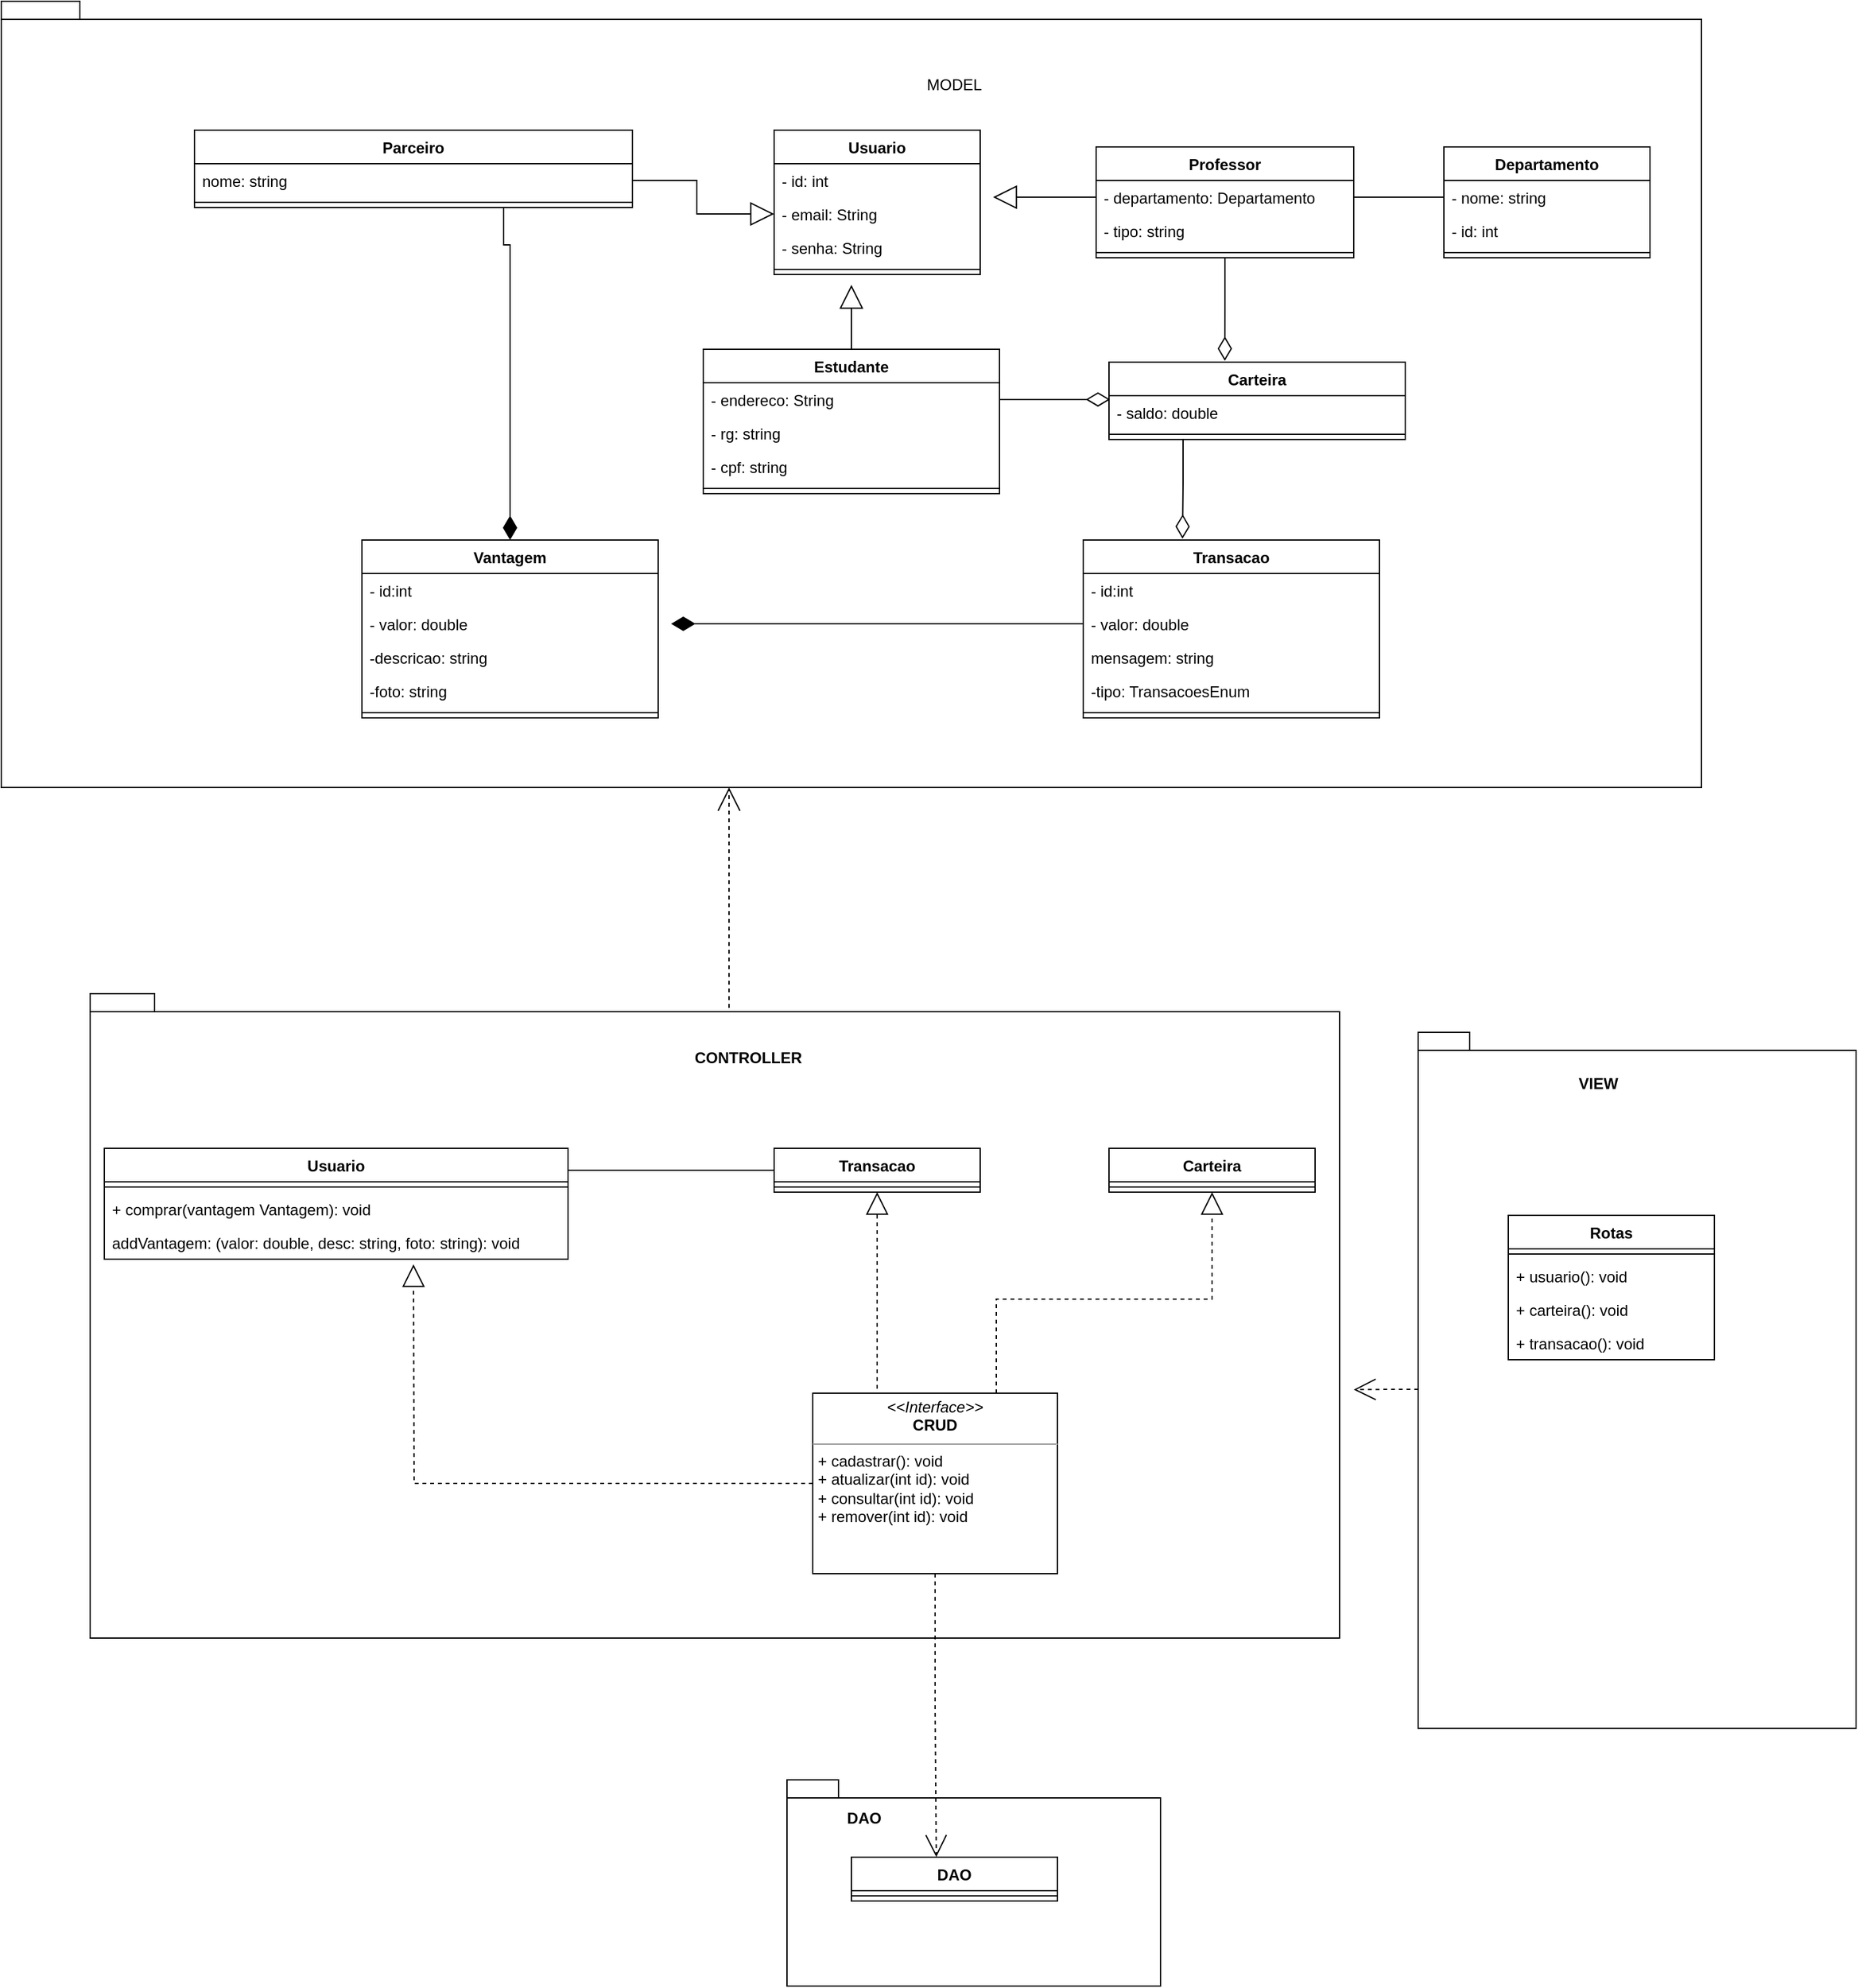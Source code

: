 <mxfile version="15.6.3" type="github">
  <diagram id="C5RBs43oDa-KdzZeNtuy" name="Page-1">
    <mxGraphModel dx="2893" dy="1963" grid="1" gridSize="10" guides="1" tooltips="1" connect="1" arrows="1" fold="1" page="1" pageScale="1" pageWidth="827" pageHeight="1169" math="0" shadow="0">
      <root>
        <mxCell id="WIyWlLk6GJQsqaUBKTNV-0" />
        <mxCell id="WIyWlLk6GJQsqaUBKTNV-1" parent="WIyWlLk6GJQsqaUBKTNV-0" />
        <mxCell id="oDRWTTb9NCR1l0aIHSZ5-0" value="Usuario" style="swimlane;fontStyle=1;align=center;verticalAlign=top;childLayout=stackLayout;horizontal=1;startSize=26;horizontalStack=0;resizeParent=1;resizeParentMax=0;resizeLast=0;collapsible=1;marginBottom=0;" vertex="1" parent="WIyWlLk6GJQsqaUBKTNV-1">
          <mxGeometry x="460" y="-510" width="160" height="112" as="geometry" />
        </mxCell>
        <mxCell id="oDRWTTb9NCR1l0aIHSZ5-1" value="- id: int" style="text;strokeColor=none;fillColor=none;align=left;verticalAlign=top;spacingLeft=4;spacingRight=4;overflow=hidden;rotatable=0;points=[[0,0.5],[1,0.5]];portConstraint=eastwest;" vertex="1" parent="oDRWTTb9NCR1l0aIHSZ5-0">
          <mxGeometry y="26" width="160" height="26" as="geometry" />
        </mxCell>
        <mxCell id="oDRWTTb9NCR1l0aIHSZ5-2" value="- email: String" style="text;strokeColor=none;fillColor=none;align=left;verticalAlign=top;spacingLeft=4;spacingRight=4;overflow=hidden;rotatable=0;points=[[0,0.5],[1,0.5]];portConstraint=eastwest;" vertex="1" parent="oDRWTTb9NCR1l0aIHSZ5-0">
          <mxGeometry y="52" width="160" height="26" as="geometry" />
        </mxCell>
        <mxCell id="oDRWTTb9NCR1l0aIHSZ5-3" value="- senha: String" style="text;strokeColor=none;fillColor=none;align=left;verticalAlign=top;spacingLeft=4;spacingRight=4;overflow=hidden;rotatable=0;points=[[0,0.5],[1,0.5]];portConstraint=eastwest;" vertex="1" parent="oDRWTTb9NCR1l0aIHSZ5-0">
          <mxGeometry y="78" width="160" height="26" as="geometry" />
        </mxCell>
        <mxCell id="oDRWTTb9NCR1l0aIHSZ5-4" value="" style="line;strokeWidth=1;fillColor=none;align=left;verticalAlign=middle;spacingTop=-1;spacingLeft=3;spacingRight=3;rotatable=0;labelPosition=right;points=[];portConstraint=eastwest;" vertex="1" parent="oDRWTTb9NCR1l0aIHSZ5-0">
          <mxGeometry y="104" width="160" height="8" as="geometry" />
        </mxCell>
        <mxCell id="oDRWTTb9NCR1l0aIHSZ5-104" style="edgeStyle=orthogonalEdgeStyle;rounded=0;orthogonalLoop=1;jettySize=auto;html=1;exitX=0.5;exitY=0;exitDx=0;exitDy=0;endArrow=block;endFill=0;endSize=16;" edge="1" parent="WIyWlLk6GJQsqaUBKTNV-1" source="oDRWTTb9NCR1l0aIHSZ5-6">
          <mxGeometry relative="1" as="geometry">
            <mxPoint x="520" y="-390" as="targetPoint" />
          </mxGeometry>
        </mxCell>
        <mxCell id="oDRWTTb9NCR1l0aIHSZ5-6" value="Estudante" style="swimlane;fontStyle=1;align=center;verticalAlign=top;childLayout=stackLayout;horizontal=1;startSize=26;horizontalStack=0;resizeParent=1;resizeParentMax=0;resizeLast=0;collapsible=1;marginBottom=0;" vertex="1" parent="WIyWlLk6GJQsqaUBKTNV-1">
          <mxGeometry x="405" y="-340" width="230" height="112" as="geometry" />
        </mxCell>
        <mxCell id="oDRWTTb9NCR1l0aIHSZ5-7" value="- endereco: String" style="text;strokeColor=none;fillColor=none;align=left;verticalAlign=top;spacingLeft=4;spacingRight=4;overflow=hidden;rotatable=0;points=[[0,0.5],[1,0.5]];portConstraint=eastwest;" vertex="1" parent="oDRWTTb9NCR1l0aIHSZ5-6">
          <mxGeometry y="26" width="230" height="26" as="geometry" />
        </mxCell>
        <mxCell id="oDRWTTb9NCR1l0aIHSZ5-8" value="- rg: string" style="text;strokeColor=none;fillColor=none;align=left;verticalAlign=top;spacingLeft=4;spacingRight=4;overflow=hidden;rotatable=0;points=[[0,0.5],[1,0.5]];portConstraint=eastwest;" vertex="1" parent="oDRWTTb9NCR1l0aIHSZ5-6">
          <mxGeometry y="52" width="230" height="26" as="geometry" />
        </mxCell>
        <mxCell id="oDRWTTb9NCR1l0aIHSZ5-9" value="- cpf: string" style="text;strokeColor=none;fillColor=none;align=left;verticalAlign=top;spacingLeft=4;spacingRight=4;overflow=hidden;rotatable=0;points=[[0,0.5],[1,0.5]];portConstraint=eastwest;" vertex="1" parent="oDRWTTb9NCR1l0aIHSZ5-6">
          <mxGeometry y="78" width="230" height="26" as="geometry" />
        </mxCell>
        <mxCell id="oDRWTTb9NCR1l0aIHSZ5-11" value="" style="line;strokeWidth=1;fillColor=none;align=left;verticalAlign=middle;spacingTop=-1;spacingLeft=3;spacingRight=3;rotatable=0;labelPosition=right;points=[];portConstraint=eastwest;" vertex="1" parent="oDRWTTb9NCR1l0aIHSZ5-6">
          <mxGeometry y="104" width="230" height="8" as="geometry" />
        </mxCell>
        <mxCell id="oDRWTTb9NCR1l0aIHSZ5-93" style="edgeStyle=orthogonalEdgeStyle;rounded=0;orthogonalLoop=1;jettySize=auto;html=1;exitX=0.5;exitY=1;exitDx=0;exitDy=0;entryX=0.391;entryY=-0.017;entryDx=0;entryDy=0;entryPerimeter=0;endArrow=diamondThin;endFill=0;endSize=16;" edge="1" parent="WIyWlLk6GJQsqaUBKTNV-1" source="oDRWTTb9NCR1l0aIHSZ5-13" target="oDRWTTb9NCR1l0aIHSZ5-86">
          <mxGeometry relative="1" as="geometry" />
        </mxCell>
        <mxCell id="oDRWTTb9NCR1l0aIHSZ5-13" value="Professor" style="swimlane;fontStyle=1;align=center;verticalAlign=top;childLayout=stackLayout;horizontal=1;startSize=26;horizontalStack=0;resizeParent=1;resizeParentMax=0;resizeLast=0;collapsible=1;marginBottom=0;" vertex="1" parent="WIyWlLk6GJQsqaUBKTNV-1">
          <mxGeometry x="710" y="-497" width="200" height="86" as="geometry" />
        </mxCell>
        <mxCell id="oDRWTTb9NCR1l0aIHSZ5-14" value="- departamento: Departamento" style="text;strokeColor=none;fillColor=none;align=left;verticalAlign=top;spacingLeft=4;spacingRight=4;overflow=hidden;rotatable=0;points=[[0,0.5],[1,0.5]];portConstraint=eastwest;" vertex="1" parent="oDRWTTb9NCR1l0aIHSZ5-13">
          <mxGeometry y="26" width="200" height="26" as="geometry" />
        </mxCell>
        <mxCell id="oDRWTTb9NCR1l0aIHSZ5-15" value="- tipo: string" style="text;strokeColor=none;fillColor=none;align=left;verticalAlign=top;spacingLeft=4;spacingRight=4;overflow=hidden;rotatable=0;points=[[0,0.5],[1,0.5]];portConstraint=eastwest;" vertex="1" parent="oDRWTTb9NCR1l0aIHSZ5-13">
          <mxGeometry y="52" width="200" height="26" as="geometry" />
        </mxCell>
        <mxCell id="oDRWTTb9NCR1l0aIHSZ5-16" value="" style="line;strokeWidth=1;fillColor=none;align=left;verticalAlign=middle;spacingTop=-1;spacingLeft=3;spacingRight=3;rotatable=0;labelPosition=right;points=[];portConstraint=eastwest;" vertex="1" parent="oDRWTTb9NCR1l0aIHSZ5-13">
          <mxGeometry y="78" width="200" height="8" as="geometry" />
        </mxCell>
        <mxCell id="oDRWTTb9NCR1l0aIHSZ5-41" style="edgeStyle=orthogonalEdgeStyle;rounded=0;orthogonalLoop=1;jettySize=auto;html=1;exitX=1;exitY=0.25;exitDx=0;exitDy=0;entryX=0;entryY=0.5;entryDx=0;entryDy=0;startArrow=none;startFill=0;endArrow=none;endFill=0;startSize=20;endSize=15;sourcePerimeterSpacing=8;targetPerimeterSpacing=20;" edge="1" parent="WIyWlLk6GJQsqaUBKTNV-1" source="oDRWTTb9NCR1l0aIHSZ5-42" target="oDRWTTb9NCR1l0aIHSZ5-46">
          <mxGeometry relative="1" as="geometry">
            <Array as="points">
              <mxPoint x="300" y="297" />
            </Array>
          </mxGeometry>
        </mxCell>
        <mxCell id="oDRWTTb9NCR1l0aIHSZ5-42" value="Usuario" style="swimlane;fontStyle=1;align=center;verticalAlign=top;childLayout=stackLayout;horizontal=1;startSize=26;horizontalStack=0;resizeParent=1;resizeParentMax=0;resizeLast=0;collapsible=1;marginBottom=0;fillColor=none;" vertex="1" parent="WIyWlLk6GJQsqaUBKTNV-1">
          <mxGeometry x="-60" y="280" width="360" height="86" as="geometry" />
        </mxCell>
        <mxCell id="oDRWTTb9NCR1l0aIHSZ5-43" value="" style="line;strokeWidth=1;fillColor=none;align=left;verticalAlign=middle;spacingTop=-1;spacingLeft=3;spacingRight=3;rotatable=0;labelPosition=right;points=[];portConstraint=eastwest;" vertex="1" parent="oDRWTTb9NCR1l0aIHSZ5-42">
          <mxGeometry y="26" width="360" height="8" as="geometry" />
        </mxCell>
        <mxCell id="oDRWTTb9NCR1l0aIHSZ5-125" value="+ comprar(vantagem Vantagem): void" style="text;strokeColor=none;fillColor=none;align=left;verticalAlign=top;spacingLeft=4;spacingRight=4;overflow=hidden;rotatable=0;points=[[0,0.5],[1,0.5]];portConstraint=eastwest;" vertex="1" parent="oDRWTTb9NCR1l0aIHSZ5-42">
          <mxGeometry y="34" width="360" height="26" as="geometry" />
        </mxCell>
        <mxCell id="oDRWTTb9NCR1l0aIHSZ5-124" value="addVantagem: (valor: double, desc: string, foto: string): void" style="text;strokeColor=none;fillColor=none;align=left;verticalAlign=top;spacingLeft=4;spacingRight=4;overflow=hidden;rotatable=0;points=[[0,0.5],[1,0.5]];portConstraint=eastwest;" vertex="1" parent="oDRWTTb9NCR1l0aIHSZ5-42">
          <mxGeometry y="60" width="360" height="26" as="geometry" />
        </mxCell>
        <mxCell id="oDRWTTb9NCR1l0aIHSZ5-46" value="Transacao" style="swimlane;fontStyle=1;align=center;verticalAlign=top;childLayout=stackLayout;horizontal=1;startSize=26;horizontalStack=0;resizeParent=1;resizeParentMax=0;resizeLast=0;collapsible=1;marginBottom=0;fillColor=none;" vertex="1" parent="WIyWlLk6GJQsqaUBKTNV-1">
          <mxGeometry x="460" y="280" width="160" height="34" as="geometry" />
        </mxCell>
        <mxCell id="oDRWTTb9NCR1l0aIHSZ5-47" value="" style="line;strokeWidth=1;fillColor=none;align=left;verticalAlign=middle;spacingTop=-1;spacingLeft=3;spacingRight=3;rotatable=0;labelPosition=right;points=[];portConstraint=eastwest;" vertex="1" parent="oDRWTTb9NCR1l0aIHSZ5-46">
          <mxGeometry y="26" width="160" height="8" as="geometry" />
        </mxCell>
        <mxCell id="oDRWTTb9NCR1l0aIHSZ5-51" value="Carteira" style="swimlane;fontStyle=1;align=center;verticalAlign=top;childLayout=stackLayout;horizontal=1;startSize=26;horizontalStack=0;resizeParent=1;resizeParentMax=0;resizeLast=0;collapsible=1;marginBottom=0;fillColor=none;" vertex="1" parent="WIyWlLk6GJQsqaUBKTNV-1">
          <mxGeometry x="720" y="280" width="160" height="34" as="geometry" />
        </mxCell>
        <mxCell id="oDRWTTb9NCR1l0aIHSZ5-52" value="" style="line;strokeWidth=1;fillColor=none;align=left;verticalAlign=middle;spacingTop=-1;spacingLeft=3;spacingRight=3;rotatable=0;labelPosition=right;points=[];portConstraint=eastwest;" vertex="1" parent="oDRWTTb9NCR1l0aIHSZ5-51">
          <mxGeometry y="26" width="160" height="8" as="geometry" />
        </mxCell>
        <mxCell id="oDRWTTb9NCR1l0aIHSZ5-54" style="edgeStyle=orthogonalEdgeStyle;rounded=0;orthogonalLoop=1;jettySize=auto;html=1;exitX=0.25;exitY=0;exitDx=0;exitDy=0;entryX=0.5;entryY=1;entryDx=0;entryDy=0;startArrow=none;startFill=0;endArrow=block;endFill=0;startSize=20;endSize=15;sourcePerimeterSpacing=8;targetPerimeterSpacing=20;dashed=1;" edge="1" parent="WIyWlLk6GJQsqaUBKTNV-1" source="oDRWTTb9NCR1l0aIHSZ5-59" target="oDRWTTb9NCR1l0aIHSZ5-46">
          <mxGeometry relative="1" as="geometry">
            <Array as="points">
              <mxPoint x="540" y="470" />
            </Array>
          </mxGeometry>
        </mxCell>
        <mxCell id="oDRWTTb9NCR1l0aIHSZ5-56" style="edgeStyle=orthogonalEdgeStyle;rounded=0;orthogonalLoop=1;jettySize=auto;html=1;exitX=0.75;exitY=0;exitDx=0;exitDy=0;entryX=0.5;entryY=1;entryDx=0;entryDy=0;dashed=1;startArrow=none;startFill=0;endArrow=block;endFill=0;startSize=20;endSize=15;sourcePerimeterSpacing=8;targetPerimeterSpacing=20;" edge="1" parent="WIyWlLk6GJQsqaUBKTNV-1" source="oDRWTTb9NCR1l0aIHSZ5-59" target="oDRWTTb9NCR1l0aIHSZ5-51">
          <mxGeometry relative="1" as="geometry" />
        </mxCell>
        <mxCell id="oDRWTTb9NCR1l0aIHSZ5-57" style="edgeStyle=orthogonalEdgeStyle;rounded=0;orthogonalLoop=1;jettySize=auto;html=1;exitX=0;exitY=0.5;exitDx=0;exitDy=0;dashed=1;startArrow=none;startFill=0;endArrow=block;endFill=0;startSize=20;endSize=15;sourcePerimeterSpacing=8;targetPerimeterSpacing=20;" edge="1" parent="WIyWlLk6GJQsqaUBKTNV-1" source="oDRWTTb9NCR1l0aIHSZ5-59">
          <mxGeometry relative="1" as="geometry">
            <mxPoint x="180" y="370" as="targetPoint" />
          </mxGeometry>
        </mxCell>
        <mxCell id="oDRWTTb9NCR1l0aIHSZ5-58" style="edgeStyle=orthogonalEdgeStyle;rounded=0;orthogonalLoop=1;jettySize=auto;html=1;exitX=0.5;exitY=1;exitDx=0;exitDy=0;entryX=0.412;entryY=-0.002;entryDx=0;entryDy=0;entryPerimeter=0;dashed=1;startArrow=none;startFill=0;endArrow=open;endFill=0;startSize=20;endSize=15;sourcePerimeterSpacing=8;targetPerimeterSpacing=20;" edge="1" parent="WIyWlLk6GJQsqaUBKTNV-1" source="oDRWTTb9NCR1l0aIHSZ5-59" target="oDRWTTb9NCR1l0aIHSZ5-73">
          <mxGeometry relative="1" as="geometry" />
        </mxCell>
        <mxCell id="oDRWTTb9NCR1l0aIHSZ5-59" value="&lt;p style=&quot;margin: 0px ; margin-top: 4px ; text-align: center&quot;&gt;&lt;i&gt;&amp;lt;&amp;lt;Interface&amp;gt;&amp;gt;&lt;/i&gt;&lt;br&gt;&lt;b&gt;CRUD&lt;/b&gt;&lt;/p&gt;&lt;hr size=&quot;1&quot;&gt;&lt;p style=&quot;margin: 0px ; margin-left: 4px&quot;&gt;&lt;/p&gt;&lt;p style=&quot;margin: 0px ; margin-left: 4px&quot;&gt;+ cadastrar(): void&lt;br&gt;+ atualizar(int id): void&lt;/p&gt;&lt;p style=&quot;margin: 0px ; margin-left: 4px&quot;&gt;+ consultar(int id): void&lt;br&gt;&lt;/p&gt;&lt;p style=&quot;margin: 0px ; margin-left: 4px&quot;&gt;+ remover(int id): void&lt;br&gt;&lt;/p&gt;" style="verticalAlign=top;align=left;overflow=fill;fontSize=12;fontFamily=Helvetica;html=1;fillColor=none;" vertex="1" parent="WIyWlLk6GJQsqaUBKTNV-1">
          <mxGeometry x="490" y="470" width="190" height="140" as="geometry" />
        </mxCell>
        <mxCell id="oDRWTTb9NCR1l0aIHSZ5-62" value="Rotas" style="swimlane;fontStyle=1;align=center;verticalAlign=top;childLayout=stackLayout;horizontal=1;startSize=26;horizontalStack=0;resizeParent=1;resizeParentMax=0;resizeLast=0;collapsible=1;marginBottom=0;fillColor=none;" vertex="1" parent="WIyWlLk6GJQsqaUBKTNV-1">
          <mxGeometry x="1030" y="332" width="160" height="112" as="geometry" />
        </mxCell>
        <mxCell id="oDRWTTb9NCR1l0aIHSZ5-63" value="" style="line;strokeWidth=1;fillColor=none;align=left;verticalAlign=middle;spacingTop=-1;spacingLeft=3;spacingRight=3;rotatable=0;labelPosition=right;points=[];portConstraint=eastwest;" vertex="1" parent="oDRWTTb9NCR1l0aIHSZ5-62">
          <mxGeometry y="26" width="160" height="8" as="geometry" />
        </mxCell>
        <mxCell id="oDRWTTb9NCR1l0aIHSZ5-64" value="+ usuario(): void&#xa;" style="text;strokeColor=none;fillColor=none;align=left;verticalAlign=top;spacingLeft=4;spacingRight=4;overflow=hidden;rotatable=0;points=[[0,0.5],[1,0.5]];portConstraint=eastwest;" vertex="1" parent="oDRWTTb9NCR1l0aIHSZ5-62">
          <mxGeometry y="34" width="160" height="26" as="geometry" />
        </mxCell>
        <mxCell id="oDRWTTb9NCR1l0aIHSZ5-65" value="+ carteira(): void&#xa;" style="text;strokeColor=none;fillColor=none;align=left;verticalAlign=top;spacingLeft=4;spacingRight=4;overflow=hidden;rotatable=0;points=[[0,0.5],[1,0.5]];portConstraint=eastwest;" vertex="1" parent="oDRWTTb9NCR1l0aIHSZ5-62">
          <mxGeometry y="60" width="160" height="26" as="geometry" />
        </mxCell>
        <mxCell id="oDRWTTb9NCR1l0aIHSZ5-66" value="+ transacao(): void&#xa;" style="text;strokeColor=none;fillColor=none;align=left;verticalAlign=top;spacingLeft=4;spacingRight=4;overflow=hidden;rotatable=0;points=[[0,0.5],[1,0.5]];portConstraint=eastwest;" vertex="1" parent="oDRWTTb9NCR1l0aIHSZ5-62">
          <mxGeometry y="86" width="160" height="26" as="geometry" />
        </mxCell>
        <mxCell id="oDRWTTb9NCR1l0aIHSZ5-68" style="edgeStyle=orthogonalEdgeStyle;rounded=0;orthogonalLoop=1;jettySize=auto;html=1;exitX=0;exitY=0;exitDx=0;exitDy=277;exitPerimeter=0;entryX=1;entryY=0.504;entryDx=0;entryDy=0;entryPerimeter=0;dashed=1;startArrow=none;startFill=0;endArrow=open;endFill=0;startSize=20;endSize=15;sourcePerimeterSpacing=8;targetPerimeterSpacing=20;" edge="1" parent="WIyWlLk6GJQsqaUBKTNV-1" source="oDRWTTb9NCR1l0aIHSZ5-69">
          <mxGeometry relative="1" as="geometry">
            <mxPoint x="910" y="467.2" as="targetPoint" />
          </mxGeometry>
        </mxCell>
        <mxCell id="oDRWTTb9NCR1l0aIHSZ5-69" value="" style="shape=folder;fontStyle=1;spacingTop=10;tabWidth=40;tabHeight=14;tabPosition=left;html=1;fillColor=none;" vertex="1" parent="WIyWlLk6GJQsqaUBKTNV-1">
          <mxGeometry x="960" y="190" width="340" height="540" as="geometry" />
        </mxCell>
        <mxCell id="oDRWTTb9NCR1l0aIHSZ5-71" value="&lt;b&gt;CONTROLLER&lt;/b&gt;" style="text;html=1;strokeColor=none;fillColor=none;align=center;verticalAlign=middle;whiteSpace=wrap;rounded=0;" vertex="1" parent="WIyWlLk6GJQsqaUBKTNV-1">
          <mxGeometry x="420" y="200" width="40" height="20" as="geometry" />
        </mxCell>
        <mxCell id="oDRWTTb9NCR1l0aIHSZ5-72" value="&lt;b&gt;VIEW&lt;/b&gt;" style="text;html=1;strokeColor=none;fillColor=none;align=center;verticalAlign=middle;whiteSpace=wrap;rounded=0;" vertex="1" parent="WIyWlLk6GJQsqaUBKTNV-1">
          <mxGeometry x="1080" y="220" width="40" height="20" as="geometry" />
        </mxCell>
        <mxCell id="oDRWTTb9NCR1l0aIHSZ5-73" value="DAO" style="swimlane;fontStyle=1;align=center;verticalAlign=top;childLayout=stackLayout;horizontal=1;startSize=26;horizontalStack=0;resizeParent=1;resizeParentMax=0;resizeLast=0;collapsible=1;marginBottom=0;fillColor=none;" vertex="1" parent="WIyWlLk6GJQsqaUBKTNV-1">
          <mxGeometry x="520" y="830" width="160" height="34" as="geometry" />
        </mxCell>
        <mxCell id="oDRWTTb9NCR1l0aIHSZ5-74" value="" style="line;strokeWidth=1;fillColor=none;align=left;verticalAlign=middle;spacingTop=-1;spacingLeft=3;spacingRight=3;rotatable=0;labelPosition=right;points=[];portConstraint=eastwest;" vertex="1" parent="oDRWTTb9NCR1l0aIHSZ5-73">
          <mxGeometry y="26" width="160" height="8" as="geometry" />
        </mxCell>
        <mxCell id="oDRWTTb9NCR1l0aIHSZ5-75" value="" style="shape=folder;fontStyle=1;spacingTop=10;tabWidth=40;tabHeight=14;tabPosition=left;html=1;fillColor=none;" vertex="1" parent="WIyWlLk6GJQsqaUBKTNV-1">
          <mxGeometry x="470" y="770" width="290" height="160" as="geometry" />
        </mxCell>
        <mxCell id="oDRWTTb9NCR1l0aIHSZ5-76" value="&lt;b&gt;DAO&lt;/b&gt;" style="text;html=1;strokeColor=none;fillColor=none;align=center;verticalAlign=middle;whiteSpace=wrap;rounded=0;" vertex="1" parent="WIyWlLk6GJQsqaUBKTNV-1">
          <mxGeometry x="510" y="790" width="40" height="20" as="geometry" />
        </mxCell>
        <mxCell id="oDRWTTb9NCR1l0aIHSZ5-81" value="Departamento" style="swimlane;fontStyle=1;align=center;verticalAlign=top;childLayout=stackLayout;horizontal=1;startSize=26;horizontalStack=0;resizeParent=1;resizeParentMax=0;resizeLast=0;collapsible=1;marginBottom=0;" vertex="1" parent="WIyWlLk6GJQsqaUBKTNV-1">
          <mxGeometry x="980" y="-497" width="160" height="86" as="geometry" />
        </mxCell>
        <mxCell id="oDRWTTb9NCR1l0aIHSZ5-82" value="- nome: string" style="text;strokeColor=none;fillColor=none;align=left;verticalAlign=top;spacingLeft=4;spacingRight=4;overflow=hidden;rotatable=0;points=[[0,0.5],[1,0.5]];portConstraint=eastwest;" vertex="1" parent="oDRWTTb9NCR1l0aIHSZ5-81">
          <mxGeometry y="26" width="160" height="26" as="geometry" />
        </mxCell>
        <mxCell id="oDRWTTb9NCR1l0aIHSZ5-83" value="- id: int" style="text;strokeColor=none;fillColor=none;align=left;verticalAlign=top;spacingLeft=4;spacingRight=4;overflow=hidden;rotatable=0;points=[[0,0.5],[1,0.5]];portConstraint=eastwest;" vertex="1" parent="oDRWTTb9NCR1l0aIHSZ5-81">
          <mxGeometry y="52" width="160" height="26" as="geometry" />
        </mxCell>
        <mxCell id="oDRWTTb9NCR1l0aIHSZ5-84" value="" style="line;strokeWidth=1;fillColor=none;align=left;verticalAlign=middle;spacingTop=-1;spacingLeft=3;spacingRight=3;rotatable=0;labelPosition=right;points=[];portConstraint=eastwest;" vertex="1" parent="oDRWTTb9NCR1l0aIHSZ5-81">
          <mxGeometry y="78" width="160" height="8" as="geometry" />
        </mxCell>
        <mxCell id="oDRWTTb9NCR1l0aIHSZ5-85" style="edgeStyle=orthogonalEdgeStyle;rounded=0;orthogonalLoop=1;jettySize=auto;html=1;exitX=0;exitY=0.5;exitDx=0;exitDy=0;entryX=1;entryY=0.5;entryDx=0;entryDy=0;endArrow=none;endFill=0;endSize=16;" edge="1" parent="WIyWlLk6GJQsqaUBKTNV-1" source="oDRWTTb9NCR1l0aIHSZ5-82" target="oDRWTTb9NCR1l0aIHSZ5-14">
          <mxGeometry relative="1" as="geometry" />
        </mxCell>
        <mxCell id="oDRWTTb9NCR1l0aIHSZ5-101" style="edgeStyle=orthogonalEdgeStyle;rounded=0;orthogonalLoop=1;jettySize=auto;html=1;exitX=0.25;exitY=1;exitDx=0;exitDy=0;entryX=0.335;entryY=-0.007;entryDx=0;entryDy=0;entryPerimeter=0;endArrow=diamondThin;endFill=0;endSize=16;" edge="1" parent="WIyWlLk6GJQsqaUBKTNV-1" source="oDRWTTb9NCR1l0aIHSZ5-86" target="oDRWTTb9NCR1l0aIHSZ5-94">
          <mxGeometry relative="1" as="geometry" />
        </mxCell>
        <mxCell id="oDRWTTb9NCR1l0aIHSZ5-86" value="Carteira" style="swimlane;fontStyle=1;align=center;verticalAlign=top;childLayout=stackLayout;horizontal=1;startSize=26;horizontalStack=0;resizeParent=1;resizeParentMax=0;resizeLast=0;collapsible=1;marginBottom=0;" vertex="1" parent="WIyWlLk6GJQsqaUBKTNV-1">
          <mxGeometry x="720" y="-330" width="230" height="60" as="geometry" />
        </mxCell>
        <mxCell id="oDRWTTb9NCR1l0aIHSZ5-87" value="- saldo: double" style="text;strokeColor=none;fillColor=none;align=left;verticalAlign=top;spacingLeft=4;spacingRight=4;overflow=hidden;rotatable=0;points=[[0,0.5],[1,0.5]];portConstraint=eastwest;" vertex="1" parent="oDRWTTb9NCR1l0aIHSZ5-86">
          <mxGeometry y="26" width="230" height="26" as="geometry" />
        </mxCell>
        <mxCell id="oDRWTTb9NCR1l0aIHSZ5-90" value="" style="line;strokeWidth=1;fillColor=none;align=left;verticalAlign=middle;spacingTop=-1;spacingLeft=3;spacingRight=3;rotatable=0;labelPosition=right;points=[];portConstraint=eastwest;" vertex="1" parent="oDRWTTb9NCR1l0aIHSZ5-86">
          <mxGeometry y="52" width="230" height="8" as="geometry" />
        </mxCell>
        <mxCell id="oDRWTTb9NCR1l0aIHSZ5-92" style="edgeStyle=orthogonalEdgeStyle;rounded=0;orthogonalLoop=1;jettySize=auto;html=1;exitX=0;exitY=0.5;exitDx=0;exitDy=0;endArrow=block;endFill=0;endSize=16;" edge="1" parent="WIyWlLk6GJQsqaUBKTNV-1" source="oDRWTTb9NCR1l0aIHSZ5-14">
          <mxGeometry relative="1" as="geometry">
            <mxPoint x="630" y="-458" as="targetPoint" />
          </mxGeometry>
        </mxCell>
        <mxCell id="oDRWTTb9NCR1l0aIHSZ5-94" value="Transacao" style="swimlane;fontStyle=1;align=center;verticalAlign=top;childLayout=stackLayout;horizontal=1;startSize=26;horizontalStack=0;resizeParent=1;resizeParentMax=0;resizeLast=0;collapsible=1;marginBottom=0;" vertex="1" parent="WIyWlLk6GJQsqaUBKTNV-1">
          <mxGeometry x="700" y="-192" width="230" height="138" as="geometry" />
        </mxCell>
        <mxCell id="oDRWTTb9NCR1l0aIHSZ5-95" value="- id:int    " style="text;strokeColor=none;fillColor=none;align=left;verticalAlign=top;spacingLeft=4;spacingRight=4;overflow=hidden;rotatable=0;points=[[0,0.5],[1,0.5]];portConstraint=eastwest;" vertex="1" parent="oDRWTTb9NCR1l0aIHSZ5-94">
          <mxGeometry y="26" width="230" height="26" as="geometry" />
        </mxCell>
        <mxCell id="oDRWTTb9NCR1l0aIHSZ5-96" value="- valor: double" style="text;strokeColor=none;fillColor=none;align=left;verticalAlign=top;spacingLeft=4;spacingRight=4;overflow=hidden;rotatable=0;points=[[0,0.5],[1,0.5]];portConstraint=eastwest;" vertex="1" parent="oDRWTTb9NCR1l0aIHSZ5-94">
          <mxGeometry y="52" width="230" height="26" as="geometry" />
        </mxCell>
        <mxCell id="oDRWTTb9NCR1l0aIHSZ5-97" value="mensagem: string" style="text;strokeColor=none;fillColor=none;align=left;verticalAlign=top;spacingLeft=4;spacingRight=4;overflow=hidden;rotatable=0;points=[[0,0.5],[1,0.5]];portConstraint=eastwest;" vertex="1" parent="oDRWTTb9NCR1l0aIHSZ5-94">
          <mxGeometry y="78" width="230" height="26" as="geometry" />
        </mxCell>
        <mxCell id="oDRWTTb9NCR1l0aIHSZ5-100" value="-tipo: TransacoesEnum" style="text;strokeColor=none;fillColor=none;align=left;verticalAlign=top;spacingLeft=4;spacingRight=4;overflow=hidden;rotatable=0;points=[[0,0.5],[1,0.5]];portConstraint=eastwest;" vertex="1" parent="oDRWTTb9NCR1l0aIHSZ5-94">
          <mxGeometry y="104" width="230" height="26" as="geometry" />
        </mxCell>
        <mxCell id="oDRWTTb9NCR1l0aIHSZ5-98" value="" style="line;strokeWidth=1;fillColor=none;align=left;verticalAlign=middle;spacingTop=-1;spacingLeft=3;spacingRight=3;rotatable=0;labelPosition=right;points=[];portConstraint=eastwest;" vertex="1" parent="oDRWTTb9NCR1l0aIHSZ5-94">
          <mxGeometry y="130" width="230" height="8" as="geometry" />
        </mxCell>
        <mxCell id="oDRWTTb9NCR1l0aIHSZ5-105" style="edgeStyle=orthogonalEdgeStyle;rounded=0;orthogonalLoop=1;jettySize=auto;html=1;exitX=1;exitY=0.5;exitDx=0;exitDy=0;entryX=0.004;entryY=0.115;entryDx=0;entryDy=0;entryPerimeter=0;endArrow=diamondThin;endFill=0;endSize=16;" edge="1" parent="WIyWlLk6GJQsqaUBKTNV-1" source="oDRWTTb9NCR1l0aIHSZ5-7" target="oDRWTTb9NCR1l0aIHSZ5-87">
          <mxGeometry relative="1" as="geometry" />
        </mxCell>
        <mxCell id="oDRWTTb9NCR1l0aIHSZ5-120" style="edgeStyle=orthogonalEdgeStyle;rounded=0;orthogonalLoop=1;jettySize=auto;html=1;exitX=0.5;exitY=0;exitDx=0;exitDy=0;endArrow=none;endFill=0;endSize=16;startArrow=diamondThin;startFill=1;targetPerimeterSpacing=18;sourcePerimeterSpacing=6;startSize=16;" edge="1" parent="WIyWlLk6GJQsqaUBKTNV-1" source="oDRWTTb9NCR1l0aIHSZ5-106">
          <mxGeometry relative="1" as="geometry">
            <mxPoint x="250" y="-450" as="targetPoint" />
            <Array as="points">
              <mxPoint x="255" y="-421" />
            </Array>
          </mxGeometry>
        </mxCell>
        <mxCell id="oDRWTTb9NCR1l0aIHSZ5-106" value="Vantagem" style="swimlane;fontStyle=1;align=center;verticalAlign=top;childLayout=stackLayout;horizontal=1;startSize=26;horizontalStack=0;resizeParent=1;resizeParentMax=0;resizeLast=0;collapsible=1;marginBottom=0;" vertex="1" parent="WIyWlLk6GJQsqaUBKTNV-1">
          <mxGeometry x="140" y="-192" width="230" height="138" as="geometry" />
        </mxCell>
        <mxCell id="oDRWTTb9NCR1l0aIHSZ5-107" value="- id:int    " style="text;strokeColor=none;fillColor=none;align=left;verticalAlign=top;spacingLeft=4;spacingRight=4;overflow=hidden;rotatable=0;points=[[0,0.5],[1,0.5]];portConstraint=eastwest;" vertex="1" parent="oDRWTTb9NCR1l0aIHSZ5-106">
          <mxGeometry y="26" width="230" height="26" as="geometry" />
        </mxCell>
        <mxCell id="oDRWTTb9NCR1l0aIHSZ5-108" value="- valor: double" style="text;strokeColor=none;fillColor=none;align=left;verticalAlign=top;spacingLeft=4;spacingRight=4;overflow=hidden;rotatable=0;points=[[0,0.5],[1,0.5]];portConstraint=eastwest;" vertex="1" parent="oDRWTTb9NCR1l0aIHSZ5-106">
          <mxGeometry y="52" width="230" height="26" as="geometry" />
        </mxCell>
        <mxCell id="oDRWTTb9NCR1l0aIHSZ5-109" value="-descricao: string" style="text;strokeColor=none;fillColor=none;align=left;verticalAlign=top;spacingLeft=4;spacingRight=4;overflow=hidden;rotatable=0;points=[[0,0.5],[1,0.5]];portConstraint=eastwest;" vertex="1" parent="oDRWTTb9NCR1l0aIHSZ5-106">
          <mxGeometry y="78" width="230" height="26" as="geometry" />
        </mxCell>
        <mxCell id="oDRWTTb9NCR1l0aIHSZ5-110" value="-foto: string" style="text;strokeColor=none;fillColor=none;align=left;verticalAlign=top;spacingLeft=4;spacingRight=4;overflow=hidden;rotatable=0;points=[[0,0.5],[1,0.5]];portConstraint=eastwest;" vertex="1" parent="oDRWTTb9NCR1l0aIHSZ5-106">
          <mxGeometry y="104" width="230" height="26" as="geometry" />
        </mxCell>
        <mxCell id="oDRWTTb9NCR1l0aIHSZ5-111" value="" style="line;strokeWidth=1;fillColor=none;align=left;verticalAlign=middle;spacingTop=-1;spacingLeft=3;spacingRight=3;rotatable=0;labelPosition=right;points=[];portConstraint=eastwest;" vertex="1" parent="oDRWTTb9NCR1l0aIHSZ5-106">
          <mxGeometry y="130" width="230" height="8" as="geometry" />
        </mxCell>
        <mxCell id="oDRWTTb9NCR1l0aIHSZ5-112" style="edgeStyle=orthogonalEdgeStyle;rounded=0;orthogonalLoop=1;jettySize=auto;html=1;exitX=0;exitY=0.5;exitDx=0;exitDy=0;endArrow=diamondThin;endFill=1;endSize=16;" edge="1" parent="WIyWlLk6GJQsqaUBKTNV-1" source="oDRWTTb9NCR1l0aIHSZ5-96">
          <mxGeometry relative="1" as="geometry">
            <mxPoint x="380" y="-127" as="targetPoint" />
          </mxGeometry>
        </mxCell>
        <mxCell id="oDRWTTb9NCR1l0aIHSZ5-113" value="Parceiro" style="swimlane;fontStyle=1;align=center;verticalAlign=top;childLayout=stackLayout;horizontal=1;startSize=26;horizontalStack=0;resizeParent=1;resizeParentMax=0;resizeLast=0;collapsible=1;marginBottom=0;" vertex="1" parent="WIyWlLk6GJQsqaUBKTNV-1">
          <mxGeometry x="10" y="-510" width="340" height="60" as="geometry" />
        </mxCell>
        <mxCell id="oDRWTTb9NCR1l0aIHSZ5-114" value="nome: string" style="text;strokeColor=none;fillColor=none;align=left;verticalAlign=top;spacingLeft=4;spacingRight=4;overflow=hidden;rotatable=0;points=[[0,0.5],[1,0.5]];portConstraint=eastwest;" vertex="1" parent="oDRWTTb9NCR1l0aIHSZ5-113">
          <mxGeometry y="26" width="340" height="26" as="geometry" />
        </mxCell>
        <mxCell id="oDRWTTb9NCR1l0aIHSZ5-118" value="" style="line;strokeWidth=1;fillColor=none;align=left;verticalAlign=middle;spacingTop=-1;spacingLeft=3;spacingRight=3;rotatable=0;labelPosition=right;points=[];portConstraint=eastwest;" vertex="1" parent="oDRWTTb9NCR1l0aIHSZ5-113">
          <mxGeometry y="52" width="340" height="8" as="geometry" />
        </mxCell>
        <mxCell id="oDRWTTb9NCR1l0aIHSZ5-119" style="edgeStyle=orthogonalEdgeStyle;rounded=0;orthogonalLoop=1;jettySize=auto;html=1;exitX=1;exitY=0.5;exitDx=0;exitDy=0;entryX=0;entryY=0.5;entryDx=0;entryDy=0;endArrow=block;endFill=0;endSize=16;" edge="1" parent="WIyWlLk6GJQsqaUBKTNV-1" source="oDRWTTb9NCR1l0aIHSZ5-114" target="oDRWTTb9NCR1l0aIHSZ5-2">
          <mxGeometry relative="1" as="geometry">
            <mxPoint x="350" y="-445" as="sourcePoint" />
          </mxGeometry>
        </mxCell>
        <mxCell id="oDRWTTb9NCR1l0aIHSZ5-122" value="" style="shape=folder;fontStyle=1;spacingTop=10;tabWidth=40;tabHeight=14;tabPosition=left;html=1;fillColor=none;" vertex="1" parent="WIyWlLk6GJQsqaUBKTNV-1">
          <mxGeometry x="-140" y="-610" width="1320" height="610" as="geometry" />
        </mxCell>
        <mxCell id="oDRWTTb9NCR1l0aIHSZ5-123" value="MODEL" style="text;html=1;strokeColor=none;fillColor=none;align=center;verticalAlign=middle;whiteSpace=wrap;rounded=0;" vertex="1" parent="WIyWlLk6GJQsqaUBKTNV-1">
          <mxGeometry x="570" y="-560" width="60" height="30" as="geometry" />
        </mxCell>
        <mxCell id="oDRWTTb9NCR1l0aIHSZ5-128" style="edgeStyle=orthogonalEdgeStyle;rounded=0;orthogonalLoop=1;jettySize=auto;html=1;exitX=0;exitY=0;exitDx=505;exitDy=14;exitPerimeter=0;startArrow=none;startFill=0;endArrow=open;endFill=0;startSize=16;endSize=16;sourcePerimeterSpacing=6;targetPerimeterSpacing=18;dashed=1;" edge="1" parent="WIyWlLk6GJQsqaUBKTNV-1" source="oDRWTTb9NCR1l0aIHSZ5-127">
          <mxGeometry relative="1" as="geometry">
            <mxPoint x="425" as="targetPoint" />
            <Array as="points">
              <mxPoint x="425" y="174" />
            </Array>
          </mxGeometry>
        </mxCell>
        <mxCell id="oDRWTTb9NCR1l0aIHSZ5-127" value="" style="shape=folder;fontStyle=1;spacingTop=10;tabWidth=40;tabHeight=14;tabPosition=left;html=1;fillColor=none;" vertex="1" parent="WIyWlLk6GJQsqaUBKTNV-1">
          <mxGeometry x="-71" y="160" width="970" height="500" as="geometry" />
        </mxCell>
      </root>
    </mxGraphModel>
  </diagram>
</mxfile>
